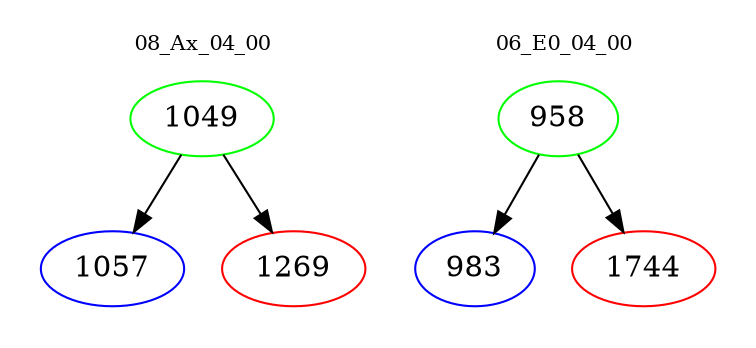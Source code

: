 digraph{
subgraph cluster_0 {
color = white
label = "08_Ax_04_00";
fontsize=10;
T0_1049 [label="1049", color="green"]
T0_1049 -> T0_1057 [color="black"]
T0_1057 [label="1057", color="blue"]
T0_1049 -> T0_1269 [color="black"]
T0_1269 [label="1269", color="red"]
}
subgraph cluster_1 {
color = white
label = "06_E0_04_00";
fontsize=10;
T1_958 [label="958", color="green"]
T1_958 -> T1_983 [color="black"]
T1_983 [label="983", color="blue"]
T1_958 -> T1_1744 [color="black"]
T1_1744 [label="1744", color="red"]
}
}
